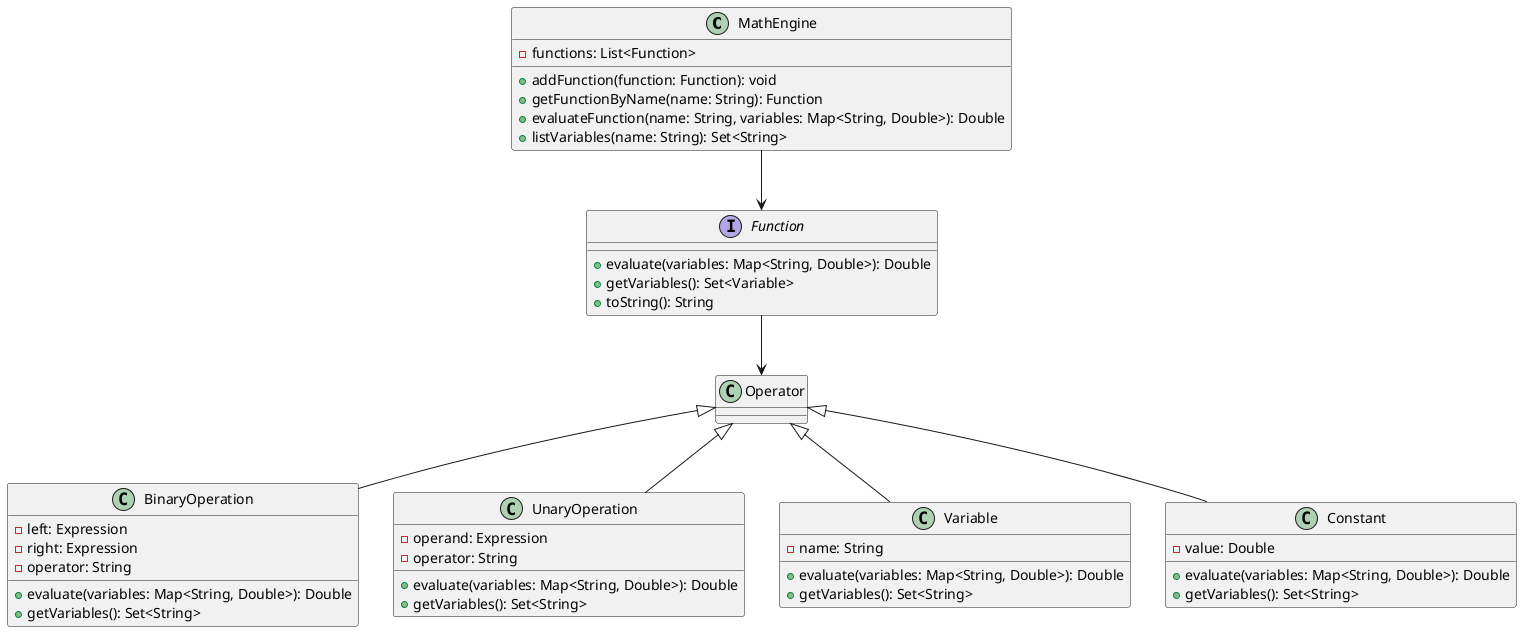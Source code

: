 @startuml

class MathEngine {
  - functions: List<Function>
  + addFunction(function: Function): void
  + getFunctionByName(name: String): Function
  + evaluateFunction(name: String, variables: Map<String, Double>): Double
  + listVariables(name: String): Set<String>
}

interface Function {

  + evaluate(variables: Map<String, Double>): Double
  + getVariables(): Set<Variable>
  + toString(): String
}


class BinaryOperation extends Operator {
  - left: Expression
  - right: Expression
  - operator: String
  + evaluate(variables: Map<String, Double>): Double
  + getVariables(): Set<String>
}

class UnaryOperation extends Operator {
  - operand: Expression
  - operator: String
  + evaluate(variables: Map<String, Double>): Double
  + getVariables(): Set<String>
}

class Variable extends Operator {
  - name: String
  + evaluate(variables: Map<String, Double>): Double
  + getVariables(): Set<String>
}

class Constant extends Operator {
  - value: Double
  + evaluate(variables: Map<String, Double>): Double
  + getVariables(): Set<String>
}

MathEngine --> Function
Function --> Operator


@enduml
